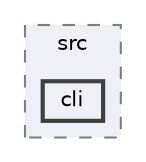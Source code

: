digraph "/home/jam/Research/IRES-2025/dev/src/llm-scripts/testing/hypothesis-testing/hyp-env/lib/python3.12/site-packages/numpy/f2py/tests/src/cli"
{
 // LATEX_PDF_SIZE
  bgcolor="transparent";
  edge [fontname=Helvetica,fontsize=10,labelfontname=Helvetica,labelfontsize=10];
  node [fontname=Helvetica,fontsize=10,shape=box,height=0.2,width=0.4];
  compound=true
  subgraph clusterdir_11691e404f8b15470d20fbd874e80173 {
    graph [ bgcolor="#edf0f7", pencolor="grey50", label="src", fontname=Helvetica,fontsize=10 style="filled,dashed", URL="dir_11691e404f8b15470d20fbd874e80173.html",tooltip=""]
  dir_dad745dd7998d57f8e76dc17b8e94ee3 [label="cli", fillcolor="#edf0f7", color="grey25", style="filled,bold", URL="dir_dad745dd7998d57f8e76dc17b8e94ee3.html",tooltip=""];
  }
}

